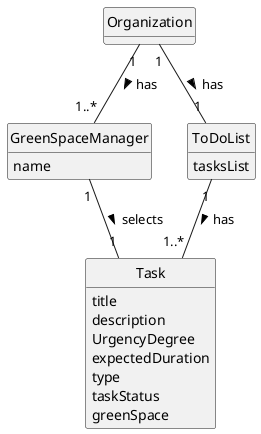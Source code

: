 @startuml
skinparam monochrome true
skinparam packageStyle rectangle
skinparam shadowing false

skinparam classAttributeIconSize 0

hide circle
hide methods

class Organization {
}

class GreenSpaceManager {
    name
}

class ToDoList {
    tasksList
}

class Task {
    title
    description
    UrgencyDegree
    expectedDuration
    type
    taskStatus
    greenSpace
}

Organization "1" -- "1..*" GreenSpaceManager : has >
Organization "1" -- "1" ToDoList : has >
ToDoList "1" -- "1..*" Task : has >
GreenSpaceManager "1" -- "1" Task : selects >
@enduml